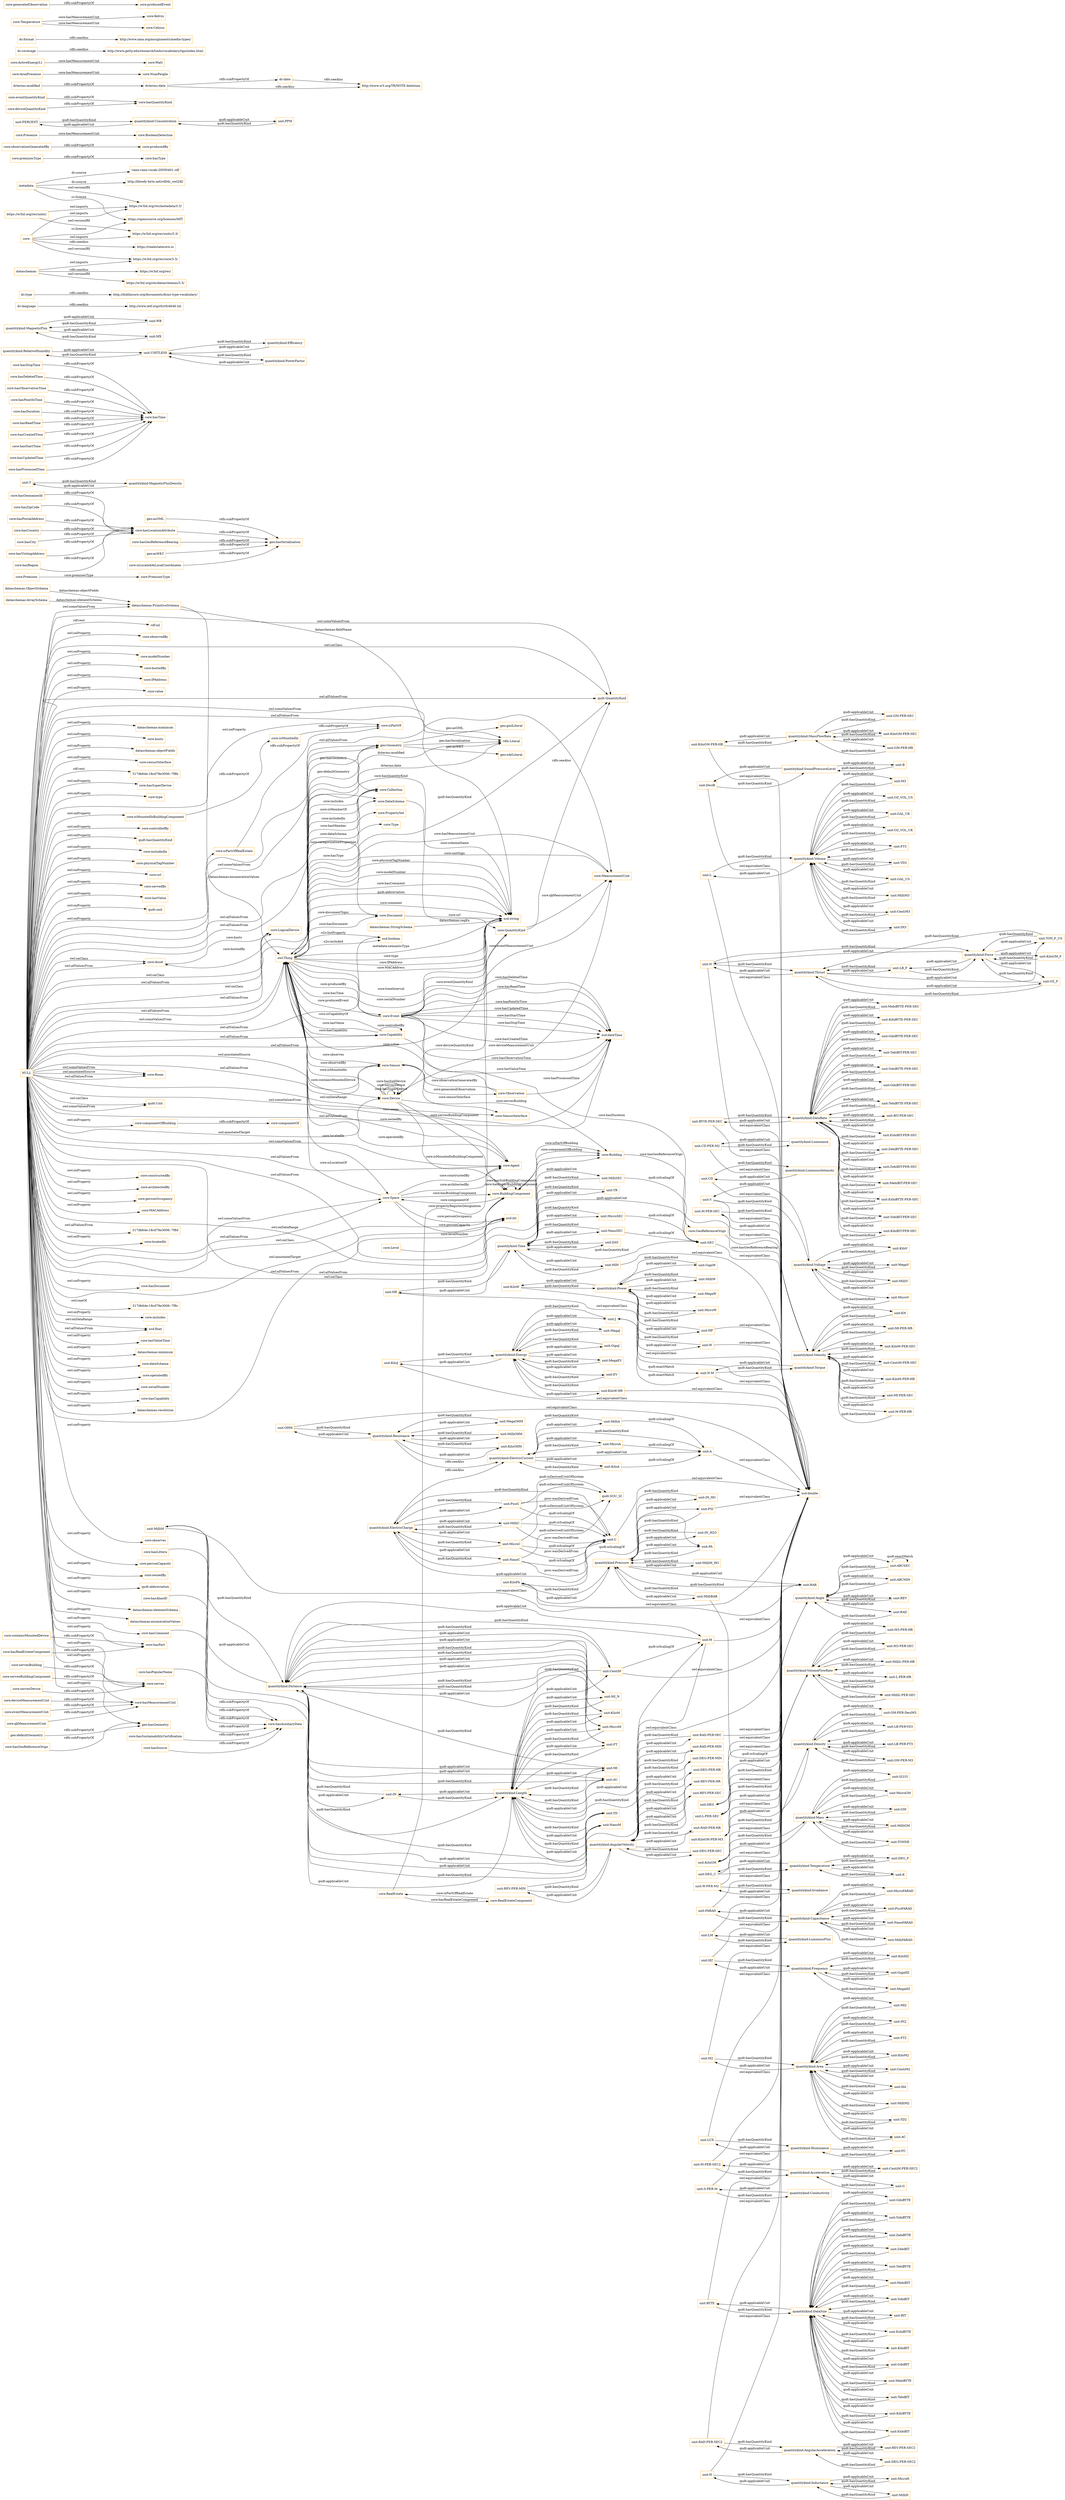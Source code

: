 digraph ar2dtool_diagram { 
rankdir=LR;
size="1501"
node [shape = rectangle, color="orange"]; "dataschemas:StringSchema" "dataschemas:PrimitiveSchema" "dataschemas:ObjectSchema" "dataschemas:ArraySchema" "core:Premises" "core:Capability" "core:Observation" "core:Asset" "core:Level" "core:RealEstateComponent" "core:PropertySet" "core:Space" "core:Device" "core:Sensor" "geo:Geometry" "core:Type" "core:Building" "core:RealEstate" "core:Event" "core:GeoReferenceOrigo" "core:DataSchema" "core:BuildingComponent" "core:PremisesType" "core:LogicalDevice" "core:MeasurementUnit" "core:Agent" "core:Collection" "core:Room" "core:QuantityKind" "core:SensorInterface" "core:Document" "qudt:Unit" "qudt:QuantityKind" ; /*classes style*/
	"geo:asGML" -> "geo:hasSerialization" [ label = "rdfs:subPropertyOf" ];
	"unit:FC" -> "quantitykind:Illuminance" [ label = "qudt:hasQuantityKind" ];
	"unit:IN" -> "quantitykind:Distance" [ label = "qudt:hasQuantityKind" ];
	"unit:IN" -> "quantitykind:Length" [ label = "qudt:hasQuantityKind" ];
	"unit:REV" -> "quantitykind:Angle" [ label = "qudt:hasQuantityKind" ];
	"unit:MI-PER-SEC" -> "quantitykind:Velocity" [ label = "qudt:hasQuantityKind" ];
	"unit:T" -> "quantitykind:MagneticFluxDensity" [ label = "qudt:hasQuantityKind" ];
	"core:hasStopTime" -> "core:hasTime" [ label = "rdfs:subPropertyOf" ];
	"unit:GigaJ" -> "quantitykind:Energy" [ label = "qudt:hasQuantityKind" ];
	"core:hasGeonamesId" -> "core:hasLocationAttribute" [ label = "rdfs:subPropertyOf" ];
	"core:containsMountedDevice" -> "core:hasPart" [ label = "rdfs:subPropertyOf" ];
	"unit:YobiBIT" -> "quantitykind:DataSize" [ label = "qudt:hasQuantityKind" ];
	"unit:TebiBYTE-PER-SEC" -> "quantitykind:DataRate" [ label = "qudt:hasQuantityKind" ];
	"quantitykind:RelativeHumidity" -> "unit:UNITLESS" [ label = "qudt:applicableUnit" ];
	"unit:GAL_US" -> "quantitykind:Volume" [ label = "qudt:hasQuantityKind" ];
	"unit:BIT-PER-SEC" -> "quantitykind:DataRate" [ label = "qudt:hasQuantityKind" ];
	"unit:KiloGM-PER-HR" -> "xsd:double" [ label = "owl:equivalentClass" ];
	"unit:KiloGM-PER-HR" -> "quantitykind:MassFlowRate" [ label = "qudt:hasQuantityKind" ];
	"core:hasDeletedTime" -> "core:hasTime" [ label = "rdfs:subPropertyOf" ];
	"unit:REV-PER-SEC2" -> "quantitykind:AngularAcceleration" [ label = "qudt:hasQuantityKind" ];
	"unit:DEG_F" -> "quantitykind:Temperature" [ label = "qudt:hasQuantityKind" ];
	"core:hasObservationTime" -> "core:hasTime" [ label = "rdfs:subPropertyOf" ];
	"quantitykind:SoundPressureLevel" -> "unit:B" [ label = "qudt:applicableUnit" ];
	"quantitykind:SoundPressureLevel" -> "unit:DeciB" [ label = "qudt:applicableUnit" ];
	"core:servesBuildingComponent" -> "core:serves" [ label = "rdfs:subPropertyOf" ];
	"unit:RAD" -> "quantitykind:Angle" [ label = "qudt:hasQuantityKind" ];
	"unit:MilliM3" -> "quantitykind:Volume" [ label = "qudt:hasQuantityKind" ];
	"core:hasLittera" -> "core:hasAuxiliaryData" [ label = "rdfs:subPropertyOf" ];
	"quantitykind:Volume" -> "unit:CentiM3" [ label = "qudt:applicableUnit" ];
	"quantitykind:Volume" -> "unit:MilliM3" [ label = "qudt:applicableUnit" ];
	"quantitykind:Volume" -> "unit:IN3" [ label = "qudt:applicableUnit" ];
	"quantitykind:Volume" -> "unit:M3" [ label = "qudt:applicableUnit" ];
	"quantitykind:Volume" -> "unit:OZ_VOL_US" [ label = "qudt:applicableUnit" ];
	"quantitykind:Volume" -> "unit:GAL_UK" [ label = "qudt:applicableUnit" ];
	"quantitykind:Volume" -> "unit:OZ_VOL_UK" [ label = "qudt:applicableUnit" ];
	"quantitykind:Volume" -> "unit:FT3" [ label = "qudt:applicableUnit" ];
	"quantitykind:Volume" -> "unit:L" [ label = "qudt:applicableUnit" ];
	"quantitykind:Volume" -> "unit:GAL_US" [ label = "qudt:applicableUnit" ];
	"quantitykind:Volume" -> "unit:YD3" [ label = "qudt:applicableUnit" ];
	"unit:HR" -> "xsd:double" [ label = "owl:equivalentClass" ];
	"unit:HR" -> "quantitykind:Time" [ label = "qudt:hasQuantityKind" ];
	"quantitykind:Thrust" -> "unit:N" [ label = "qudt:applicableUnit" ];
	"quantitykind:Thrust" -> "unit:TON_F_US" [ label = "qudt:applicableUnit" ];
	"quantitykind:Thrust" -> "unit:OZ_F" [ label = "qudt:applicableUnit" ];
	"quantitykind:Thrust" -> "unit:LB_F" [ label = "qudt:applicableUnit" ];
	"unit:OZ_VOL_UK" -> "quantitykind:Volume" [ label = "qudt:hasQuantityKind" ];
	"quantitykind:MagneticFlux" -> "unit:WB" [ label = "qudt:applicableUnit" ];
	"quantitykind:MagneticFlux" -> "unit:MX" [ label = "qudt:applicableUnit" ];
	"quantitykind:MagneticFluxDensity" -> "unit:T" [ label = "qudt:applicableUnit" ];
	"dc:language" -> "http://www.ietf.org/rfc/rfc4646.txt" [ label = "rdfs:seeAlso" ];
	"unit:BIT" -> "quantitykind:DataSize" [ label = "qudt:hasQuantityKind" ];
	"unit:WB" -> "quantitykind:MagneticFlux" [ label = "qudt:hasQuantityKind" ];
	"unit:DEG-PER-SEC" -> "quantitykind:AngularVelocity" [ label = "qudt:hasQuantityKind" ];
	"unit:FT" -> "quantitykind:Length" [ label = "qudt:hasQuantityKind" ];
	"unit:FT" -> "quantitykind:Distance" [ label = "qudt:hasQuantityKind" ];
	"unit:SEC" -> "xsd:double" [ label = "owl:equivalentClass" ];
	"unit:SEC" -> "quantitykind:Time" [ label = "qudt:hasQuantityKind" ];
	"core:hasZipCode" -> "core:hasLocationAttribute" [ label = "rdfs:subPropertyOf" ];
	"unit:KiloJ" -> "quantitykind:Energy" [ label = "qudt:hasQuantityKind" ];
	"unit:KiloJ" -> "xsd:double" [ label = "owl:equivalentClass" ];
	"unit:ExbiBYTE" -> "quantitykind:DataSize" [ label = "qudt:hasQuantityKind" ];
	"core:hasComment" -> "core:hasAuxiliaryData" [ label = "rdfs:subPropertyOf" ];
	"quantitykind:Resistance" -> "unit:OHM" [ label = "qudt:applicableUnit" ];
	"quantitykind:Resistance" -> "unit:MilliOHM" [ label = "qudt:applicableUnit" ];
	"quantitykind:Resistance" -> "unit:KiloOHM" [ label = "qudt:applicableUnit" ];
	"quantitykind:Resistance" -> "quantitykind:ElectricCurrent" [ label = "rdfs:seeAlso" ];
	"quantitykind:Resistance" -> "unit:MegaOHM" [ label = "qudt:applicableUnit" ];
	"unit:N-M" -> "xsd:double" [ label = "owl:equivalentClass" ];
	"unit:N-M" -> "quantitykind:Torque" [ label = "qudt:hasQuantityKind" ];
	"unit:N-M" -> "unit:J" [ label = "qudt:exactMatch" ];
	"unit:MegaJ" -> "quantitykind:Energy" [ label = "qudt:hasQuantityKind" ];
	"dc:type" -> "http://dublincore.org/documents/dcmi-type-vocabulary/" [ label = "rdfs:seeAlso" ];
	"unit:M-PER-HR" -> "quantitykind:Velocity" [ label = "qudt:hasQuantityKind" ];
	"quantitykind:Efficiency" -> "unit:UNITLESS" [ label = "qudt:applicableUnit" ];
	"quantitykind:Power" -> "unit:KiloW" [ label = "qudt:applicableUnit" ];
	"quantitykind:Power" -> "unit:MicroW" [ label = "qudt:applicableUnit" ];
	"quantitykind:Power" -> "unit:MegaW" [ label = "qudt:applicableUnit" ];
	"quantitykind:Power" -> "unit:W" [ label = "qudt:applicableUnit" ];
	"quantitykind:Power" -> "unit:GigaW" [ label = "qudt:applicableUnit" ];
	"quantitykind:Power" -> "unit:MilliW" [ label = "qudt:applicableUnit" ];
	"quantitykind:Power" -> "unit:HP" [ label = "qudt:applicableUnit" ];
	"unit:LB_F" -> "quantitykind:Force" [ label = "qudt:hasQuantityKind" ];
	"unit:LB_F" -> "quantitykind:Thrust" [ label = "qudt:hasQuantityKind" ];
	"unit:BYTE-PER-SEC" -> "quantitykind:DataRate" [ label = "qudt:hasQuantityKind" ];
	"unit:BYTE-PER-SEC" -> "xsd:double" [ label = "owl:equivalentClass" ];
	"core:hasPostalAddress" -> "core:hasLocationAttribute" [ label = "rdfs:subPropertyOf" ];
	"unit:IN_HG" -> "quantitykind:Pressure" [ label = "qudt:hasQuantityKind" ];
	"unit:IN_H2O" -> "quantitykind:Pressure" [ label = "qudt:hasQuantityKind" ];
	"metadata:" -> "https://opensource.org/licenses/MIT" [ label = "cc:license" ];
	"metadata:" -> "http://bloody-byte.net/rdf/dc_owl2dl/" [ label = "dc:source" ];
	"metadata:" -> "https://w3id.org/rec/metadata/3.3/" [ label = "owl:versionIRI" ];
	"metadata:" -> "vann:vann-vocab-20050401.rdf" [ label = "dc:source" ];
	"core:hasPointInTime" -> "core:hasTime" [ label = "rdfs:subPropertyOf" ];
	"quantitykind:Luminance" -> "unit:CD-PER-M2" [ label = "qudt:applicableUnit" ];
	"core:qkMeasurementUnit" -> "core:hasMeasurementUnit" [ label = "rdfs:subPropertyOf" ];
	"core:premisesType" -> "core:hasType" [ label = "rdfs:subPropertyOf" ];
	"core:observationGeneratedBy" -> "core:producedBy" [ label = "rdfs:subPropertyOf" ];
	"unit:J" -> "quantitykind:Energy" [ label = "qudt:hasQuantityKind" ];
	"unit:J" -> "unit:N-M" [ label = "qudt:exactMatch" ];
	"unit:CD" -> "quantitykind:LuminousIntensity" [ label = "qudt:hasQuantityKind" ];
	"unit:CD" -> "xsd:double" [ label = "owl:equivalentClass" ];
	"dataschemas:" -> "https://w3id.org/rec/dataschemas/3.3/" [ label = "owl:versionIRI" ];
	"dataschemas:" -> "https://w3id.org/rec/" [ label = "rdfs:seeAlso" ];
	"dataschemas:" -> "https://w3id.org/rec/core/3.3/" [ label = "owl:imports" ];
	"unit:ExbiBIT-PER-SEC" -> "quantitykind:DataRate" [ label = "qudt:hasQuantityKind" ];
	"quantitykind:Voltage" -> "unit:V" [ label = "qudt:applicableUnit" ];
	"quantitykind:Voltage" -> "unit:MilliV" [ label = "qudt:applicableUnit" ];
	"quantitykind:Voltage" -> "unit:MicroV" [ label = "qudt:applicableUnit" ];
	"quantitykind:Voltage" -> "unit:KiloV" [ label = "qudt:applicableUnit" ];
	"quantitykind:Voltage" -> "unit:MegaV" [ label = "qudt:applicableUnit" ];
	"unit:M-PER-SEC" -> "quantitykind:Velocity" [ label = "qudt:hasQuantityKind" ];
	"unit:M-PER-SEC" -> "xsd:double" [ label = "owl:equivalentClass" ];
	"unit:MI2" -> "quantitykind:Area" [ label = "qudt:hasQuantityKind" ];
	"core:hasGeoReferenceBearing" -> "geo:hasSerialization" [ label = "rdfs:subPropertyOf" ];
	"unit:DEG" -> "quantitykind:Angle" [ label = "qudt:hasQuantityKind" ];
	"unit:DEG" -> "xsd:double" [ label = "owl:equivalentClass" ];
	"unit:LB-PER-FT3" -> "quantitykind:Density" [ label = "qudt:hasQuantityKind" ];
	"unit:MicroGM" -> "quantitykind:Mass" [ label = "qudt:hasQuantityKind" ];
	"unit:MicroV" -> "quantitykind:Voltage" [ label = "qudt:hasQuantityKind" ];
	"unit:IN2" -> "quantitykind:Area" [ label = "qudt:hasQuantityKind" ];
	"core:deviceMeasurementUnit" -> "core:hasMeasurementUnit" [ label = "rdfs:subPropertyOf" ];
	"core:hasDuration" -> "core:hasTime" [ label = "rdfs:subPropertyOf" ];
	"unit:REV-PER-SEC" -> "quantitykind:AngularVelocity" [ label = "qudt:hasQuantityKind" ];
	"core:hasCountry" -> "core:hasLocationAttribute" [ label = "rdfs:subPropertyOf" ];
	"core:hasCity" -> "core:hasLocationAttribute" [ label = "rdfs:subPropertyOf" ];
	"unit:L-PER-SEC" -> "xsd:double" [ label = "owl:equivalentClass" ];
	"unit:L-PER-SEC" -> "quantitykind:VolumeFlowRate" [ label = "qudt:hasQuantityKind" ];
	"quantitykind:Density" -> "unit:GM-PER-M3" [ label = "qudt:applicableUnit" ];
	"quantitykind:Density" -> "unit:LB-PER-FT3" [ label = "qudt:applicableUnit" ];
	"quantitykind:Density" -> "unit:GM-PER-DeciM3" [ label = "qudt:applicableUnit" ];
	"quantitykind:Density" -> "unit:LB-PER-YD3" [ label = "qudt:applicableUnit" ];
	"quantitykind:Density" -> "unit:KiloGM-PER-M3" [ label = "qudt:applicableUnit" ];
	"quantitykind:Mass" -> "unit:KiloGM" [ label = "qudt:applicableUnit" ];
	"quantitykind:Mass" -> "unit:GM" [ label = "qudt:applicableUnit" ];
	"quantitykind:Mass" -> "unit:MicroGM" [ label = "qudt:applicableUnit" ];
	"quantitykind:Mass" -> "unit:MilliGM" [ label = "qudt:applicableUnit" ];
	"quantitykind:Mass" -> "unit:TONNE" [ label = "qudt:applicableUnit" ];
	"quantitykind:Mass" -> "unit:SLUG" [ label = "qudt:applicableUnit" ];
	"unit:KibiBIT" -> "quantitykind:DataSize" [ label = "qudt:hasQuantityKind" ];
	"unit:PA" -> "quantitykind:Pressure" [ label = "qudt:hasQuantityKind" ];
	"core:hasReadTime" -> "core:hasTime" [ label = "rdfs:subPropertyOf" ];
	"unit:DEG-PER-SEC2" -> "quantitykind:AngularAcceleration" [ label = "qudt:hasQuantityKind" ];
	"quantitykind:Time" -> "unit:MilliSEC" [ label = "qudt:applicableUnit" ];
	"quantitykind:Time" -> "unit:SEC" [ label = "qudt:applicableUnit" ];
	"quantitykind:Time" -> "unit:DAY" [ label = "qudt:applicableUnit" ];
	"quantitykind:Time" -> "unit:MicroSEC" [ label = "qudt:applicableUnit" ];
	"quantitykind:Time" -> "unit:HR" [ label = "qudt:applicableUnit" ];
	"quantitykind:Time" -> "unit:MIN" [ label = "qudt:applicableUnit" ];
	"quantitykind:Time" -> "unit:YR" [ label = "qudt:applicableUnit" ];
	"quantitykind:Time" -> "unit:NanoSEC" [ label = "qudt:applicableUnit" ];
	"core:hasCreatedTime" -> "core:hasTime" [ label = "rdfs:subPropertyOf" ];
	"unit:KiloV" -> "quantitykind:Voltage" [ label = "qudt:hasQuantityKind" ];
	"core:" -> "https://realestatecore.io" [ label = "rdfs:seeAlso" ];
	"core:" -> "https://w3id.org/rec/units/3.3/" [ label = "owl:imports" ];
	"core:" -> "https://w3id.org/rec/metadata/3.3/" [ label = "owl:imports" ];
	"core:" -> "https://w3id.org/rec/core/3.3/" [ label = "owl:versionIRI" ];
	"core:" -> "https://opensource.org/licenses/MIT" [ label = "cc:license" ];
	"unit:GibiBIT" -> "quantitykind:DataSize" [ label = "qudt:hasQuantityKind" ];
	"unit:DEG-PER-MIN" -> "quantitykind:AngularVelocity" [ label = "qudt:hasQuantityKind" ];
	"unit:ZebiBYTE-PER-SEC" -> "quantitykind:DataRate" [ label = "qudt:hasQuantityKind" ];
	"core:Presence" -> "core:BooleanDetection" [ label = "core:hasMeasurementUnit" ];
	"quantitykind:Temperature" -> "unit:K" [ label = "qudt:applicableUnit" ];
	"quantitykind:Temperature" -> "unit:DEG_F" [ label = "qudt:applicableUnit" ];
	"quantitykind:Temperature" -> "unit:DEG_C" [ label = "qudt:applicableUnit" ];
	"unit:KiloPA" -> "xsd:double" [ label = "owl:equivalentClass" ];
	"unit:KiloPA" -> "unit:PA" [ label = "qudt:isScalingOf" ];
	"unit:KiloPA" -> "quantitykind:Pressure" [ label = "qudt:hasQuantityKind" ];
	"unit:MIN" -> "xsd:double" [ label = "owl:equivalentClass" ];
	"unit:MIN" -> "quantitykind:Time" [ label = "qudt:hasQuantityKind" ];
	"unit:ZebiBIT-PER-SEC" -> "quantitykind:DataRate" [ label = "qudt:hasQuantityKind" ];
	"core:hasStartTime" -> "core:hasTime" [ label = "rdfs:subPropertyOf" ];
	"geo:asWKT" -> "geo:hasSerialization" [ label = "rdfs:subPropertyOf" ];
	"quantitykind:AngularVelocity" -> "unit:DEG-PER-SEC" [ label = "qudt:applicableUnit" ];
	"quantitykind:AngularVelocity" -> "unit:REV-PER-MIN" [ label = "qudt:applicableUnit" ];
	"quantitykind:AngularVelocity" -> "unit:RAD-PER-SEC" [ label = "qudt:applicableUnit" ];
	"quantitykind:AngularVelocity" -> "unit:DEG-PER-HR" [ label = "qudt:applicableUnit" ];
	"quantitykind:AngularVelocity" -> "unit:REV-PER-HR" [ label = "qudt:applicableUnit" ];
	"quantitykind:AngularVelocity" -> "unit:RAD-PER-MIN" [ label = "qudt:applicableUnit" ];
	"quantitykind:AngularVelocity" -> "unit:RAD-PER-HR" [ label = "qudt:applicableUnit" ];
	"quantitykind:AngularVelocity" -> "unit:REV-PER-SEC" [ label = "qudt:applicableUnit" ];
	"quantitykind:AngularVelocity" -> "unit:DEG-PER-MIN" [ label = "qudt:applicableUnit" ];
	"unit:KN" -> "quantitykind:Velocity" [ label = "qudt:hasQuantityKind" ];
	"unit:MegaV" -> "quantitykind:Voltage" [ label = "qudt:hasQuantityKind" ];
	"quantitykind:Energy" -> "unit:MegaEV" [ label = "qudt:applicableUnit" ];
	"quantitykind:Energy" -> "unit:GigaJ" [ label = "qudt:applicableUnit" ];
	"quantitykind:Energy" -> "unit:J" [ label = "qudt:applicableUnit" ];
	"quantitykind:Energy" -> "unit:MegaJ" [ label = "qudt:applicableUnit" ];
	"quantitykind:Energy" -> "unit:KiloW-HR" [ label = "qudt:applicableUnit" ];
	"quantitykind:Energy" -> "unit:EV" [ label = "qudt:applicableUnit" ];
	"quantitykind:Energy" -> "unit:KiloJ" [ label = "qudt:applicableUnit" ];
	"https://w3id.org/rec/units/" -> "https://w3id.org/rec/metadata/3.3/" [ label = "owl:imports" ];
	"https://w3id.org/rec/units/" -> "https://w3id.org/rec/units/3.3/" [ label = "owl:versionIRI" ];
	"core:hasRealEstateComponent" -> "core:hasPart" [ label = "rdfs:subPropertyOf" ];
	"unit:YR" -> "quantitykind:Time" [ label = "qudt:hasQuantityKind" ];
	"unit:RAD-PER-SEC" -> "quantitykind:AngularVelocity" [ label = "qudt:hasQuantityKind" ];
	"unit:RAD-PER-SEC" -> "xsd:double" [ label = "owl:equivalentClass" ];
	"unit:M3-PER-SEC" -> "quantitykind:VolumeFlowRate" [ label = "qudt:hasQuantityKind" ];
	"unit:K" -> "quantitykind:Temperature" [ label = "qudt:hasQuantityKind" ];
	"unit:W-PER-M2" -> "xsd:double" [ label = "owl:equivalentClass" ];
	"unit:W-PER-M2" -> "quantitykind:Irradiance" [ label = "qudt:hasQuantityKind" ];
	"quantitykind:DataRate" -> "unit:MebiBIT-PER-SEC" [ label = "qudt:applicableUnit" ];
	"quantitykind:DataRate" -> "unit:ExbiBYTE-PER-SEC" [ label = "qudt:applicableUnit" ];
	"quantitykind:DataRate" -> "unit:YobiBIT-PER-SEC" [ label = "qudt:applicableUnit" ];
	"quantitykind:DataRate" -> "unit:BIT-PER-SEC" [ label = "qudt:applicableUnit" ];
	"quantitykind:DataRate" -> "unit:TebiBYTE-PER-SEC" [ label = "qudt:applicableUnit" ];
	"quantitykind:DataRate" -> "unit:KibiBIT-PER-SEC" [ label = "qudt:applicableUnit" ];
	"quantitykind:DataRate" -> "unit:MebiBYTE-PER-SEC" [ label = "qudt:applicableUnit" ];
	"quantitykind:DataRate" -> "unit:KibiBYTE-PER-SEC" [ label = "qudt:applicableUnit" ];
	"quantitykind:DataRate" -> "unit:GibiBYTE-PER-SEC" [ label = "qudt:applicableUnit" ];
	"quantitykind:DataRate" -> "unit:TebiBIT-PER-SEC" [ label = "qudt:applicableUnit" ];
	"quantitykind:DataRate" -> "unit:ZebiBIT-PER-SEC" [ label = "qudt:applicableUnit" ];
	"quantitykind:DataRate" -> "unit:YobiBYTE-PER-SEC" [ label = "qudt:applicableUnit" ];
	"quantitykind:DataRate" -> "unit:GibiBIT-PER-SEC" [ label = "qudt:applicableUnit" ];
	"quantitykind:DataRate" -> "unit:BYTE-PER-SEC" [ label = "qudt:applicableUnit" ];
	"quantitykind:DataRate" -> "unit:ZebiBYTE-PER-SEC" [ label = "qudt:applicableUnit" ];
	"quantitykind:DataRate" -> "unit:ExbiBIT-PER-SEC" [ label = "qudt:applicableUnit" ];
	"unit:MI-PER-HR" -> "quantitykind:Velocity" [ label = "qudt:hasQuantityKind" ];
	"unit:V" -> "quantitykind:Voltage" [ label = "qudt:hasQuantityKind" ];
	"unit:V" -> "xsd:double" [ label = "owl:equivalentClass" ];
	"unit:GM-PER-SEC" -> "quantitykind:MassFlowRate" [ label = "qudt:hasQuantityKind" ];
	"unit:GM-PER-M3" -> "quantitykind:Density" [ label = "qudt:hasQuantityKind" ];
	"unit:GM-PER-DeciM3" -> "quantitykind:Density" [ label = "qudt:hasQuantityKind" ];
	"quantitykind:Length" -> "unit:MicroM" [ label = "qudt:applicableUnit" ];
	"quantitykind:Length" -> "unit:YD" [ label = "qudt:applicableUnit" ];
	"quantitykind:Length" -> "unit:MilliM" [ label = "qudt:applicableUnit" ];
	"quantitykind:Length" -> "unit:M" [ label = "qudt:applicableUnit" ];
	"quantitykind:Length" -> "unit:MI" [ label = "qudt:applicableUnit" ];
	"quantitykind:Length" -> "unit:FT" [ label = "qudt:applicableUnit" ];
	"quantitykind:Length" -> "unit:NanoM" [ label = "qudt:applicableUnit" ];
	"quantitykind:Length" -> "unit:CentiM" [ label = "qudt:applicableUnit" ];
	"quantitykind:Length" -> "unit:IN" [ label = "qudt:applicableUnit" ];
	"quantitykind:Length" -> "unit:MI_N" [ label = "qudt:applicableUnit" ];
	"quantitykind:Length" -> "unit:AU" [ label = "qudt:applicableUnit" ];
	"quantitykind:Length" -> "unit:KiloM" [ label = "qudt:applicableUnit" ];
	"unit:GigaW" -> "quantitykind:Power" [ label = "qudt:hasQuantityKind" ];
	"unit:MicroA" -> "quantitykind:ElectricCurrent" [ label = "qudt:hasQuantityKind" ];
	"unit:MicroA" -> "unit:A" [ label = "qudt:isScalingOf" ];
	"unit:KiloGM-PER-SEC" -> "quantitykind:MassFlowRate" [ label = "qudt:hasQuantityKind" ];
	"unit:MebiBYTE" -> "quantitykind:DataSize" [ label = "qudt:hasQuantityKind" ];
	"quantitykind:Capacitance" -> "unit:NanoFARAD" [ label = "qudt:applicableUnit" ];
	"quantitykind:Capacitance" -> "unit:MilliFARAD" [ label = "qudt:applicableUnit" ];
	"quantitykind:Capacitance" -> "unit:FARAD" [ label = "qudt:applicableUnit" ];
	"quantitykind:Capacitance" -> "unit:MicroFARAD" [ label = "qudt:applicableUnit" ];
	"quantitykind:Capacitance" -> "unit:PicoFARAD" [ label = "qudt:applicableUnit" ];
	"core:hasGeoReferenceOrigo" -> "geo:hasGeometry" [ label = "rdfs:subPropertyOf" ];
	"unit:ARCSEC" -> "unit:ARCSEC" [ label = "qudt:exactMatch" ];
	"unit:ARCSEC" -> "quantitykind:Angle" [ label = "qudt:hasQuantityKind" ];
	"unit:MilliV" -> "quantitykind:Voltage" [ label = "qudt:hasQuantityKind" ];
	"unit:PERCENT" -> "quantitykind:Concentration" [ label = "qudt:hasQuantityKind" ];
	"unit:MicroW" -> "quantitykind:Power" [ label = "qudt:hasQuantityKind" ];
	"unit:IN3" -> "quantitykind:Volume" [ label = "qudt:hasQuantityKind" ];
	"unit:SLUG" -> "quantitykind:Mass" [ label = "qudt:hasQuantityKind" ];
	"unit:MicroSEC" -> "unit:SEC" [ label = "qudt:isScalingOf" ];
	"unit:MicroSEC" -> "quantitykind:Time" [ label = "qudt:hasQuantityKind" ];
	"unit:MilliL-PER-HR" -> "quantitykind:VolumeFlowRate" [ label = "qudt:hasQuantityKind" ];
	"unit:BAR" -> "quantitykind:Pressure" [ label = "qudt:hasQuantityKind" ];
	"unit:TebiBIT" -> "quantitykind:DataSize" [ label = "qudt:hasQuantityKind" ];
	"unit:NanoSEC" -> "quantitykind:Time" [ label = "qudt:hasQuantityKind" ];
	"unit:NanoSEC" -> "unit:SEC" [ label = "qudt:isScalingOf" ];
	"core:eventQuantityKind" -> "core:hasQuantityKind" [ label = "rdfs:subPropertyOf" ];
	"unit:L-PER-HR" -> "quantitykind:VolumeFlowRate" [ label = "qudt:hasQuantityKind" ];
	"unit:MilliM_HG" -> "quantitykind:Pressure" [ label = "qudt:hasQuantityKind" ];
	"unit:DEG-PER-HR" -> "quantitykind:AngularVelocity" [ label = "qudt:hasQuantityKind" ];
	"quantitykind:VolumeFlowRate" -> "unit:MilliL-PER-SEC" [ label = "qudt:applicableUnit" ];
	"quantitykind:VolumeFlowRate" -> "unit:L-PER-SEC" [ label = "qudt:applicableUnit" ];
	"quantitykind:VolumeFlowRate" -> "unit:MilliL-PER-HR" [ label = "qudt:applicableUnit" ];
	"quantitykind:VolumeFlowRate" -> "unit:M3-PER-SEC" [ label = "qudt:applicableUnit" ];
	"quantitykind:VolumeFlowRate" -> "unit:M3-PER-HR" [ label = "qudt:applicableUnit" ];
	"quantitykind:VolumeFlowRate" -> "unit:L-PER-HR" [ label = "qudt:applicableUnit" ];
	"unit:REV-PER-MIN" -> "xsd:double" [ label = "owl:equivalentClass" ];
	"unit:REV-PER-MIN" -> "quantitykind:AngularVelocity" [ label = "qudt:hasQuantityKind" ];
	"unit:UNITLESS" -> "quantitykind:PowerFactor" [ label = "qudt:hasQuantityKind" ];
	"unit:UNITLESS" -> "quantitykind:Efficiency" [ label = "qudt:hasQuantityKind" ];
	"unit:UNITLESS" -> "quantitykind:RelativeHumidity" [ label = "qudt:hasQuantityKind" ];
	"unit:MI_N" -> "quantitykind:Length" [ label = "qudt:hasQuantityKind" ];
	"unit:MI_N" -> "quantitykind:Distance" [ label = "qudt:hasQuantityKind" ];
	"unit:REV-PER-HR" -> "quantitykind:AngularVelocity" [ label = "qudt:hasQuantityKind" ];
	"unit:MilliSEC" -> "unit:SEC" [ label = "qudt:isScalingOf" ];
	"unit:MilliSEC" -> "quantitykind:Time" [ label = "qudt:hasQuantityKind" ];
	"unit:ExbiBYTE-PER-SEC" -> "quantitykind:DataRate" [ label = "qudt:hasQuantityKind" ];
	"unit:KibiBYTE" -> "quantitykind:DataSize" [ label = "qudt:hasQuantityKind" ];
	"dcterms:date" -> "dc:date" [ label = "rdfs:subPropertyOf" ];
	"dcterms:date" -> "http://www.w3.org/TR/NOTE-datetime" [ label = "rdfs:seeAlso" ];
	"unit:KiloA" -> "quantitykind:ElectricCurrent" [ label = "qudt:hasQuantityKind" ];
	"unit:KiloA" -> "unit:A" [ label = "qudt:isScalingOf" ];
	"core:AreaPresence" -> "core:NumPeople" [ label = "core:hasMeasurementUnit" ];
	"unit:MX" -> "quantitykind:MagneticFlux" [ label = "qudt:hasQuantityKind" ];
	"unit:KiloW" -> "xsd:double" [ label = "owl:equivalentClass" ];
	"unit:KiloW" -> "quantitykind:Power" [ label = "qudt:hasQuantityKind" ];
	"unit:FT2" -> "quantitykind:Area" [ label = "qudt:hasQuantityKind" ];
	"unit:GM" -> "quantitykind:Mass" [ label = "qudt:hasQuantityKind" ];
	"core:hasUpdatedTime" -> "core:hasTime" [ label = "rdfs:subPropertyOf" ];
	"quantitykind:LuminousFlux" -> "unit:LM" [ label = "qudt:applicableUnit" ];
	"unit:NanoFARAD" -> "quantitykind:Capacitance" [ label = "qudt:hasQuantityKind" ];
	"unit:CentiM-PER-SEC2" -> "quantitykind:Acceleration" [ label = "qudt:hasQuantityKind" ];
	"unit:TONNE" -> "quantitykind:Mass" [ label = "qudt:hasQuantityKind" ];
	"unit:DEG_C" -> "quantitykind:Temperature" [ label = "qudt:hasQuantityKind" ];
	"unit:DEG_C" -> "xsd:double" [ label = "owl:equivalentClass" ];
	"geo:defaultGeometry" -> "geo:hasGeometry" [ label = "rdfs:subPropertyOf" ];
	"unit:GibiBIT-PER-SEC" -> "quantitykind:DataRate" [ label = "qudt:hasQuantityKind" ];
	"unit:MegaW" -> "quantitykind:Power" [ label = "qudt:hasQuantityKind" ];
	"unit:PPM" -> "quantitykind:Concentration" [ label = "qudt:hasQuantityKind" ];
	"core:ActiveEnergyL1" -> "core:Watt" [ label = "core:hasMeasurementUnit" ];
	"unit:LB-PER-YD3" -> "quantitykind:Density" [ label = "qudt:hasQuantityKind" ];
	"unit:KiloOHM" -> "quantitykind:Resistance" [ label = "qudt:hasQuantityKind" ];
	"unit:KiloM-PER-SEC" -> "quantitykind:Velocity" [ label = "qudt:hasQuantityKind" ];
	"unit:HZ" -> "xsd:double" [ label = "owl:equivalentClass" ];
	"unit:HZ" -> "quantitykind:Frequency" [ label = "qudt:hasQuantityKind" ];
	"unit:OZ_VOL_US" -> "quantitykind:Volume" [ label = "qudt:hasQuantityKind" ];
	"unit:FARAD" -> "quantitykind:Capacitance" [ label = "qudt:hasQuantityKind" ];
	"unit:FARAD" -> "xsd:double" [ label = "owl:equivalentClass" ];
	"unit:A" -> "xsd:double" [ label = "owl:equivalentClass" ];
	"unit:A" -> "quantitykind:ElectricCurrent" [ label = "qudt:hasQuantityKind" ];
	"core:servesDevice" -> "core:serves" [ label = "rdfs:subPropertyOf" ];
	"unit:ExbiBIT" -> "quantitykind:DataSize" [ label = "qudt:hasQuantityKind" ];
	"unit:M2" -> "xsd:double" [ label = "owl:equivalentClass" ];
	"unit:M2" -> "quantitykind:Area" [ label = "qudt:hasQuantityKind" ];
	"unit:LUX" -> "quantitykind:Illuminance" [ label = "qudt:hasQuantityKind" ];
	"unit:LUX" -> "xsd:double" [ label = "owl:equivalentClass" ];
	"quantitykind:Acceleration" -> "unit:G" [ label = "qudt:applicableUnit" ];
	"quantitykind:Acceleration" -> "unit:CentiM-PER-SEC2" [ label = "qudt:applicableUnit" ];
	"quantitykind:Acceleration" -> "unit:M-PER-SEC2" [ label = "qudt:applicableUnit" ];
	"unit:KiloW-HR" -> "xsd:double" [ label = "owl:equivalentClass" ];
	"unit:KiloW-HR" -> "quantitykind:Energy" [ label = "qudt:hasQuantityKind" ];
	"unit:KiloGM" -> "xsd:double" [ label = "owl:equivalentClass" ];
	"unit:KiloGM" -> "quantitykind:Mass" [ label = "qudt:hasQuantityKind" ];
	"unit:L" -> "xsd:double" [ label = "owl:equivalentClass" ];
	"unit:L" -> "quantitykind:Volume" [ label = "qudt:hasQuantityKind" ];
	"core:hasLocationAttribute" -> "geo:hasSerialization" [ label = "rdfs:subPropertyOf" ];
	"quantitykind:Angle" -> "unit:RAD" [ label = "qudt:applicableUnit" ];
	"quantitykind:Angle" -> "unit:REV" [ label = "qudt:applicableUnit" ];
	"quantitykind:Angle" -> "unit:DEG" [ label = "qudt:applicableUnit" ];
	"quantitykind:Angle" -> "unit:ARCSEC" [ label = "qudt:applicableUnit" ];
	"quantitykind:Angle" -> "unit:ARCMIN" [ label = "qudt:applicableUnit" ];
	"unit:S-PER-M" -> "quantitykind:Conductivity" [ label = "qudt:hasQuantityKind" ];
	"unit:S-PER-M" -> "xsd:double" [ label = "owl:equivalentClass" ];
	"core:deviceQuantityKind" -> "core:hasQuantityKind" [ label = "rdfs:subPropertyOf" ];
	"unit:W" -> "xsd:double" [ label = "owl:equivalentClass" ];
	"unit:W" -> "quantitykind:Power" [ label = "qudt:hasQuantityKind" ];
	"core:componentOfBuilding" -> "core:componentOf" [ label = "rdfs:subPropertyOf" ];
	"unit:RAD-PER-MIN" -> "quantitykind:AngularVelocity" [ label = "qudt:hasQuantityKind" ];
	"unit:GAL_UK" -> "quantitykind:Volume" [ label = "qudt:hasQuantityKind" ];
	"core:eventMeasurementUnit" -> "core:hasMeasurementUnit" [ label = "rdfs:subPropertyOf" ];
	"unit:MilliA" -> "quantitykind:ElectricCurrent" [ label = "qudt:hasQuantityKind" ];
	"unit:MilliA" -> "unit:A" [ label = "qudt:isScalingOf" ];
	"unit:MilliFARAD" -> "quantitykind:Capacitance" [ label = "qudt:hasQuantityKind" ];
	"quantitykind:Velocity" -> "unit:KiloM-PER-SEC" [ label = "qudt:applicableUnit" ];
	"quantitykind:Velocity" -> "unit:M-PER-HR" [ label = "qudt:applicableUnit" ];
	"quantitykind:Velocity" -> "unit:KN" [ label = "qudt:applicableUnit" ];
	"quantitykind:Velocity" -> "unit:CentiM-PER-SEC" [ label = "qudt:applicableUnit" ];
	"quantitykind:Velocity" -> "unit:MI-PER-SEC" [ label = "qudt:applicableUnit" ];
	"quantitykind:Velocity" -> "unit:MI-PER-HR" [ label = "qudt:applicableUnit" ];
	"quantitykind:Velocity" -> "unit:KiloM-PER-HR" [ label = "qudt:applicableUnit" ];
	"quantitykind:Velocity" -> "unit:M-PER-SEC" [ label = "qudt:applicableUnit" ];
	"unit:KiloHZ" -> "quantitykind:Frequency" [ label = "qudt:hasQuantityKind" ];
	"unit:MicroM" -> "quantitykind:Distance" [ label = "qudt:hasQuantityKind" ];
	"unit:MicroM" -> "quantitykind:Length" [ label = "qudt:hasQuantityKind" ];
	"unit:NanoM" -> "quantitykind:Distance" [ label = "qudt:hasQuantityKind" ];
	"unit:NanoM" -> "quantitykind:Length" [ label = "qudt:hasQuantityKind" ];
	"unit:MebiBIT-PER-SEC" -> "quantitykind:DataRate" [ label = "qudt:hasQuantityKind" ];
	"unit:GibiBYTE-PER-SEC" -> "quantitykind:DataRate" [ label = "qudt:hasQuantityKind" ];
	"unit:MilliW" -> "quantitykind:Power" [ label = "qudt:hasQuantityKind" ];
	"unit:KiloM2" -> "quantitykind:Area" [ label = "qudt:hasQuantityKind" ];
	"unit:CD-PER-M2" -> "xsd:double" [ label = "owl:equivalentClass" ];
	"unit:CD-PER-M2" -> "quantitykind:Luminance" [ label = "qudt:hasQuantityKind" ];
	"unit:TON_F_US" -> "quantitykind:Force" [ label = "qudt:hasQuantityKind" ];
	"unit:TON_F_US" -> "quantitykind:Thrust" [ label = "qudt:hasQuantityKind" ];
	"unit:PicoFARAD" -> "quantitykind:Capacitance" [ label = "qudt:hasQuantityKind" ];
	"quantitykind:Conductivity" -> "unit:S-PER-M" [ label = "qudt:applicableUnit" ];
	"quantitykind:Illuminance" -> "unit:LUX" [ label = "qudt:applicableUnit" ];
	"quantitykind:Illuminance" -> "unit:FC" [ label = "qudt:applicableUnit" ];
	"unit:ARCMIN" -> "quantitykind:Angle" [ label = "qudt:hasQuantityKind" ];
	"unit:OHM" -> "xsd:double" [ label = "owl:equivalentClass" ];
	"unit:OHM" -> "quantitykind:Resistance" [ label = "qudt:hasQuantityKind" ];
	"quantitykind:Concentration" -> "unit:PPM" [ label = "qudt:applicableUnit" ];
	"quantitykind:Concentration" -> "unit:PERCENT" [ label = "qudt:applicableUnit" ];
	"core:hasVistingAddress" -> "core:hasLocationAttribute" [ label = "rdfs:subPropertyOf" ];
	"unit:G" -> "quantitykind:Acceleration" [ label = "qudt:hasQuantityKind" ];
	"quantitykind:Area" -> "unit:CentiM2" [ label = "qudt:applicableUnit" ];
	"quantitykind:Area" -> "unit:HA" [ label = "qudt:applicableUnit" ];
	"quantitykind:Area" -> "unit:FT2" [ label = "qudt:applicableUnit" ];
	"quantitykind:Area" -> "unit:MilliM2" [ label = "qudt:applicableUnit" ];
	"quantitykind:Area" -> "unit:KiloM2" [ label = "qudt:applicableUnit" ];
	"quantitykind:Area" -> "unit:MI2" [ label = "qudt:applicableUnit" ];
	"quantitykind:Area" -> "unit:YD2" [ label = "qudt:applicableUnit" ];
	"quantitykind:Area" -> "unit:IN2" [ label = "qudt:applicableUnit" ];
	"quantitykind:Area" -> "unit:M2" [ label = "qudt:applicableUnit" ];
	"quantitykind:Area" -> "unit:AC" [ label = "qudt:applicableUnit" ];
	"unit:MilliL-PER-SEC" -> "quantitykind:VolumeFlowRate" [ label = "qudt:hasQuantityKind" ];
	"unit:OZ_F" -> "quantitykind:Thrust" [ label = "qudt:hasQuantityKind" ];
	"unit:OZ_F" -> "quantitykind:Force" [ label = "qudt:hasQuantityKind" ];
	"quantitykind:Frequency" -> "unit:GigaHZ" [ label = "qudt:applicableUnit" ];
	"quantitykind:Frequency" -> "unit:KiloHZ" [ label = "qudt:applicableUnit" ];
	"quantitykind:Frequency" -> "unit:MegaHZ" [ label = "qudt:applicableUnit" ];
	"quantitykind:Frequency" -> "unit:HZ" [ label = "qudt:applicableUnit" ];
	"quantitykind:PowerFactor" -> "unit:UNITLESS" [ label = "qudt:applicableUnit" ];
	"unit:MegaHZ" -> "quantitykind:Frequency" [ label = "qudt:hasQuantityKind" ];
	"unit:KiloM" -> "quantitykind:Length" [ label = "qudt:hasQuantityKind" ];
	"unit:KiloM" -> "quantitykind:Distance" [ label = "qudt:hasQuantityKind" ];
	"unit:GibiBYTE" -> "quantitykind:DataSize" [ label = "qudt:hasQuantityKind" ];
	"dc:date" -> "http://www.w3.org/TR/NOTE-datetime" [ label = "rdfs:seeAlso" ];
	"unit:FT3" -> "quantitykind:Volume" [ label = "qudt:hasQuantityKind" ];
	"unit:MicroH" -> "quantitykind:Inductance" [ label = "qudt:hasQuantityKind" ];
	"unit:MebiBYTE-PER-SEC" -> "quantitykind:DataRate" [ label = "qudt:hasQuantityKind" ];
	"unit:AC" -> "quantitykind:Area" [ label = "qudt:hasQuantityKind" ];
	"core:hasAliasID" -> "core:hasAuxiliaryData" [ label = "rdfs:subPropertyOf" ];
	"unit:GigaHZ" -> "quantitykind:Frequency" [ label = "qudt:hasQuantityKind" ];
	"unit:KiloGM-PER-M3" -> "quantitykind:Density" [ label = "qudt:hasQuantityKind" ];
	"unit:KiloGM-PER-M3" -> "xsd:double" [ label = "owl:equivalentClass" ];
	"unit:PicoC" -> "unit:C" [ label = "prov:wasDerivedFrom" ];
	"unit:PicoC" -> "unit:C" [ label = "qudt:isScalingOf" ];
	"unit:PicoC" -> "qudt:SOU_SI" [ label = "qudt:isDerivedUnitOfSystem" ];
	"unit:PicoC" -> "quantitykind:ElectricCharge" [ label = "qudt:hasQuantityKind" ];
	"unit:HP" -> "xsd:double" [ label = "owl:equivalentClass" ];
	"unit:HP" -> "quantitykind:Power" [ label = "qudt:hasQuantityKind" ];
	"unit:YobiBYTE" -> "quantitykind:DataSize" [ label = "qudt:hasQuantityKind" ];
	"unit:BYTE" -> "xsd:double" [ label = "owl:equivalentClass" ];
	"unit:BYTE" -> "quantitykind:DataSize" [ label = "qudt:hasQuantityKind" ];
	"quantitykind:Distance" -> "unit:IN" [ label = "qudt:applicableUnit" ];
	"quantitykind:Distance" -> "unit:MilliM" [ label = "qudt:applicableUnit" ];
	"quantitykind:Distance" -> "unit:MI" [ label = "qudt:applicableUnit" ];
	"quantitykind:Distance" -> "unit:FT" [ label = "qudt:applicableUnit" ];
	"quantitykind:Distance" -> "unit:CentiM" [ label = "qudt:applicableUnit" ];
	"quantitykind:Distance" -> "unit:AU" [ label = "qudt:applicableUnit" ];
	"quantitykind:Distance" -> "unit:MI_N" [ label = "qudt:applicableUnit" ];
	"quantitykind:Distance" -> "unit:MicroM" [ label = "qudt:applicableUnit" ];
	"quantitykind:Distance" -> "unit:KiloM" [ label = "qudt:applicableUnit" ];
	"quantitykind:Distance" -> "unit:M" [ label = "qudt:applicableUnit" ];
	"quantitykind:Distance" -> "unit:YD" [ label = "qudt:applicableUnit" ];
	"quantitykind:Distance" -> "unit:NanoM" [ label = "qudt:applicableUnit" ];
	"unit:KibiBIT-PER-SEC" -> "quantitykind:DataRate" [ label = "qudt:hasQuantityKind" ];
	"unit:B" -> "quantitykind:SoundPressureLevel" [ label = "qudt:hasQuantityKind" ];
	"unit:GM-PER-HR" -> "quantitykind:MassFlowRate" [ label = "qudt:hasQuantityKind" ];
	"unit:DeciB" -> "quantitykind:SoundPressureLevel" [ label = "qudt:hasQuantityKind" ];
	"unit:DeciB" -> "xsd:double" [ label = "owl:equivalentClass" ];
	"unit:M3" -> "quantitykind:Volume" [ label = "qudt:hasQuantityKind" ];
	"quantitykind:AngularAcceleration" -> "unit:RAD-PER-SEC2" [ label = "qudt:applicableUnit" ];
	"quantitykind:AngularAcceleration" -> "unit:REV-PER-SEC2" [ label = "qudt:applicableUnit" ];
	"quantitykind:AngularAcceleration" -> "unit:DEG-PER-SEC2" [ label = "qudt:applicableUnit" ];
	"quantitykind:Pressure" -> "unit:BAR" [ label = "qudt:applicableUnit" ];
	"quantitykind:Pressure" -> "unit:MilliBAR" [ label = "qudt:applicableUnit" ];
	"quantitykind:Pressure" -> "unit:IN_H2O" [ label = "qudt:applicableUnit" ];
	"quantitykind:Pressure" -> "unit:PA" [ label = "qudt:applicableUnit" ];
	"quantitykind:Pressure" -> "unit:MilliM_HG" [ label = "qudt:applicableUnit" ];
	"quantitykind:Pressure" -> "unit:IN_HG" [ label = "qudt:applicableUnit" ];
	"quantitykind:Pressure" -> "unit:KiloPA" [ label = "qudt:applicableUnit" ];
	"quantitykind:Pressure" -> "unit:PSI" [ label = "qudt:applicableUnit" ];
	"unit:M" -> "xsd:double" [ label = "owl:equivalentClass" ];
	"unit:M" -> "quantitykind:Distance" [ label = "qudt:hasQuantityKind" ];
	"unit:M" -> "quantitykind:Length" [ label = "qudt:hasQuantityKind" ];
	"unit:CentiM2" -> "quantitykind:Area" [ label = "qudt:hasQuantityKind" ];
	"unit:KiloM-PER-HR" -> "quantitykind:Velocity" [ label = "qudt:hasQuantityKind" ];
	"unit:MI" -> "quantitykind:Distance" [ label = "qudt:hasQuantityKind" ];
	"unit:MI" -> "quantitykind:Length" [ label = "qudt:hasQuantityKind" ];
	"unit:M-PER-SEC2" -> "xsd:double" [ label = "owl:equivalentClass" ];
	"unit:M-PER-SEC2" -> "quantitykind:Acceleration" [ label = "qudt:hasQuantityKind" ];
	"unit:ZebiBYTE" -> "quantitykind:DataSize" [ label = "qudt:hasQuantityKind" ];
	"quantitykind:Force" -> "unit:KiloGM_F" [ label = "qudt:applicableUnit" ];
	"quantitykind:Force" -> "unit:TON_F_US" [ label = "qudt:applicableUnit" ];
	"quantitykind:Force" -> "unit:LB_F" [ label = "qudt:applicableUnit" ];
	"quantitykind:Force" -> "unit:N" [ label = "qudt:applicableUnit" ];
	"quantitykind:Force" -> "unit:OZ_F" [ label = "qudt:applicableUnit" ];
	"dc:coverage" -> "http://www.getty.edu/research/tools/vocabulary/tgn/index.html" [ label = "rdfs:seeAlso" ];
	"unit:NanoC" -> "unit:C" [ label = "prov:wasDerivedFrom" ];
	"unit:NanoC" -> "qudt:SOU_SI" [ label = "qudt:isDerivedUnitOfSystem" ];
	"unit:NanoC" -> "unit:C" [ label = "qudt:isScalingOf" ];
	"unit:NanoC" -> "quantitykind:ElectricCharge" [ label = "qudt:hasQuantityKind" ];
	"unit:MicroC" -> "qudt:SOU_SI" [ label = "qudt:isDerivedUnitOfSystem" ];
	"unit:MicroC" -> "unit:C" [ label = "qudt:isScalingOf" ];
	"unit:MicroC" -> "unit:C" [ label = "prov:wasDerivedFrom" ];
	"unit:MicroC" -> "quantitykind:ElectricCharge" [ label = "qudt:hasQuantityKind" ];
	"quantitykind:Inductance" -> "unit:MilliH" [ label = "qudt:applicableUnit" ];
	"quantitykind:Inductance" -> "unit:H" [ label = "qudt:applicableUnit" ];
	"quantitykind:Inductance" -> "unit:MicroH" [ label = "qudt:applicableUnit" ];
	"core:hasPopularName" -> "core:hasAuxiliaryData" [ label = "rdfs:subPropertyOf" ];
	"core:hasSustainabilityCertification" -> "core:hasAuxiliaryData" [ label = "rdfs:subPropertyOf" ];
	"unit:MilliM" -> "quantitykind:Length" [ label = "qudt:hasQuantityKind" ];
	"unit:MilliM" -> "xsd:double" [ label = "owl:equivalentClass" ];
	"unit:MilliM" -> "quantitykind:Distance" [ label = "qudt:hasQuantityKind" ];
	"unit:MegaOHM" -> "quantitykind:Resistance" [ label = "qudt:hasQuantityKind" ];
	"unit:MilliBAR" -> "unit:BAR" [ label = "qudt:isScalingOf" ];
	"unit:MilliBAR" -> "quantitykind:Pressure" [ label = "qudt:hasQuantityKind" ];
	"quantitykind:ElectricCharge" -> "unit:MicroC" [ label = "qudt:applicableUnit" ];
	"quantitykind:ElectricCharge" -> "unit:MilliC" [ label = "qudt:applicableUnit" ];
	"quantitykind:ElectricCharge" -> "unit:C" [ label = "qudt:applicableUnit" ];
	"quantitykind:ElectricCharge" -> "quantitykind:ElectricCurrent" [ label = "rdfs:seeAlso" ];
	"quantitykind:ElectricCharge" -> "unit:PicoC" [ label = "qudt:applicableUnit" ];
	"quantitykind:ElectricCharge" -> "unit:NanoC" [ label = "qudt:applicableUnit" ];
	"quantitykind:DataSize" -> "unit:ExbiBIT" [ label = "qudt:applicableUnit" ];
	"quantitykind:DataSize" -> "unit:YobiBYTE" [ label = "qudt:applicableUnit" ];
	"quantitykind:DataSize" -> "unit:KibiBIT" [ label = "qudt:applicableUnit" ];
	"quantitykind:DataSize" -> "unit:YobiBIT" [ label = "qudt:applicableUnit" ];
	"quantitykind:DataSize" -> "unit:ZebiBYTE" [ label = "qudt:applicableUnit" ];
	"quantitykind:DataSize" -> "unit:TebiBIT" [ label = "qudt:applicableUnit" ];
	"quantitykind:DataSize" -> "unit:ExbiBYTE" [ label = "qudt:applicableUnit" ];
	"quantitykind:DataSize" -> "unit:BIT" [ label = "qudt:applicableUnit" ];
	"quantitykind:DataSize" -> "unit:GibiBYTE" [ label = "qudt:applicableUnit" ];
	"quantitykind:DataSize" -> "unit:BYTE" [ label = "qudt:applicableUnit" ];
	"quantitykind:DataSize" -> "unit:GibiBIT" [ label = "qudt:applicableUnit" ];
	"quantitykind:DataSize" -> "unit:ZebiBIT" [ label = "qudt:applicableUnit" ];
	"quantitykind:DataSize" -> "unit:TebiBYTE" [ label = "qudt:applicableUnit" ];
	"quantitykind:DataSize" -> "unit:KibiBYTE" [ label = "qudt:applicableUnit" ];
	"quantitykind:DataSize" -> "unit:MebiBYTE" [ label = "qudt:applicableUnit" ];
	"quantitykind:DataSize" -> "unit:MebiBIT" [ label = "qudt:applicableUnit" ];
	"unit:PSI" -> "xsd:double" [ label = "owl:equivalentClass" ];
	"unit:PSI" -> "quantitykind:Pressure" [ label = "qudt:hasQuantityKind" ];
	"unit:KibiBYTE-PER-SEC" -> "quantitykind:DataRate" [ label = "qudt:hasQuantityKind" ];
	"dc:format" -> "http://www.iana.org/assignments/media-types/" [ label = "rdfs:seeAlso" ];
	"core:Temperature" -> "core:Kelvin" [ label = "core:hasMeasurementUnit" ];
	"core:Temperature" -> "core:Celsius" [ label = "core:hasMeasurementUnit" ];
	"core:isPartOfRealEstate" -> "core:isPartOf" [ label = "rdfs:subPropertyOf" ];
	"unit:YD2" -> "quantitykind:Area" [ label = "qudt:hasQuantityKind" ];
	"core:isMountedIn" -> "core:isPartOf" [ label = "rdfs:subPropertyOf" ];
	"unit:YD" -> "quantitykind:Length" [ label = "qudt:hasQuantityKind" ];
	"unit:YD" -> "quantitykind:Distance" [ label = "qudt:hasQuantityKind" ];
	"unit:TebiBYTE" -> "quantitykind:DataSize" [ label = "qudt:hasQuantityKind" ];
	"unit:RAD-PER-HR" -> "quantitykind:AngularVelocity" [ label = "qudt:hasQuantityKind" ];
	"core:hasRegion" -> "core:hasLocationAttribute" [ label = "rdfs:subPropertyOf" ];
	"unit:EV" -> "quantitykind:Energy" [ label = "qudt:hasQuantityKind" ];
	"unit:LM" -> "quantitykind:LuminousFlux" [ label = "qudt:hasQuantityKind" ];
	"unit:LM" -> "xsd:double" [ label = "owl:equivalentClass" ];
	"unit:H" -> "quantitykind:Inductance" [ label = "qudt:hasQuantityKind" ];
	"unit:H" -> "xsd:double" [ label = "owl:equivalentClass" ];
	"unit:MilliGM" -> "quantitykind:Mass" [ label = "qudt:hasQuantityKind" ];
	"unit:MilliH" -> "quantitykind:Inductance" [ label = "qudt:hasQuantityKind" ];
	"unit:MicroFARAD" -> "quantitykind:Capacitance" [ label = "qudt:hasQuantityKind" ];
	"unit:DAY" -> "quantitykind:Time" [ label = "qudt:hasQuantityKind" ];
	"unit:RAD-PER-SEC2" -> "quantitykind:AngularAcceleration" [ label = "qudt:hasQuantityKind" ];
	"unit:RAD-PER-SEC2" -> "xsd:double" [ label = "owl:equivalentClass" ];
	"quantitykind:Torque" -> "unit:N-M" [ label = "qudt:applicableUnit" ];
	"core:servesBuilding" -> "core:serves" [ label = "rdfs:subPropertyOf" ];
	"unit:ZebiBIT" -> "quantitykind:DataSize" [ label = "qudt:hasQuantityKind" ];
	"core:isLocatedAtLocalCoordinates" -> "geo:hasSerialization" [ label = "rdfs:subPropertyOf" ];
	"unit:MilliM2" -> "quantitykind:Area" [ label = "qudt:hasQuantityKind" ];
	"core:hasProcessedTime" -> "core:hasTime" [ label = "rdfs:subPropertyOf" ];
	"unit:TebiBIT-PER-SEC" -> "quantitykind:DataRate" [ label = "qudt:hasQuantityKind" ];
	"unit:C" -> "quantitykind:ElectricCharge" [ label = "qudt:hasQuantityKind" ];
	"unit:C" -> "xsd:double" [ label = "owl:equivalentClass" ];
	"core:isMountedInBuildingComponent" -> "core:isMountedIn" [ label = "rdfs:subPropertyOf" ];
	"core:QuantityKind" -> "qudt:QuantityKind" [ label = "rdfs:seeAlso" ];
	"core:generatedObservation" -> "core:producedEvent" [ label = "rdfs:subPropertyOf" ];
	"unit:YobiBYTE-PER-SEC" -> "quantitykind:DataRate" [ label = "qudt:hasQuantityKind" ];
	"unit:N" -> "xsd:double" [ label = "owl:equivalentClass" ];
	"unit:N" -> "quantitykind:Thrust" [ label = "qudt:hasQuantityKind" ];
	"unit:N" -> "quantitykind:Force" [ label = "qudt:hasQuantityKind" ];
	"unit:CentiM3" -> "quantitykind:Volume" [ label = "qudt:hasQuantityKind" ];
	"unit:KiloGM_F" -> "quantitykind:Force" [ label = "qudt:hasQuantityKind" ];
	"unit:MegaEV" -> "quantitykind:Energy" [ label = "qudt:hasQuantityKind" ];
	"unit:CentiM" -> "quantitykind:Distance" [ label = "qudt:hasQuantityKind" ];
	"unit:CentiM" -> "xsd:double" [ label = "owl:equivalentClass" ];
	"unit:CentiM" -> "unit:M" [ label = "qudt:isScalingOf" ];
	"unit:CentiM" -> "quantitykind:Length" [ label = "qudt:hasQuantityKind" ];
	"unit:MilliC" -> "unit:C" [ label = "qudt:isScalingOf" ];
	"unit:MilliC" -> "qudt:SOU_SI" [ label = "qudt:isDerivedUnitOfSystem" ];
	"unit:MilliC" -> "unit:C" [ label = "prov:wasDerivedFrom" ];
	"unit:MilliC" -> "quantitykind:ElectricCharge" [ label = "qudt:hasQuantityKind" ];
	"quantitykind:MassFlowRate" -> "unit:KiloGM-PER-SEC" [ label = "qudt:applicableUnit" ];
	"quantitykind:MassFlowRate" -> "unit:GM-PER-SEC" [ label = "qudt:applicableUnit" ];
	"quantitykind:MassFlowRate" -> "unit:GM-PER-HR" [ label = "qudt:applicableUnit" ];
	"quantitykind:MassFlowRate" -> "unit:KiloGM-PER-HR" [ label = "qudt:applicableUnit" ];
	"quantitykind:Irradiance" -> "unit:W-PER-M2" [ label = "qudt:applicableUnit" ];
	"core:hasSource" -> "core:hasAuxiliaryData" [ label = "rdfs:subPropertyOf" ];
	"quantitykind:LuminousIntensity" -> "unit:CD" [ label = "qudt:applicableUnit" ];
	"unit:HA" -> "quantitykind:Area" [ label = "qudt:hasQuantityKind" ];
	"unit:MilliOHM" -> "quantitykind:Resistance" [ label = "qudt:hasQuantityKind" ];
	"unit:AU" -> "quantitykind:Distance" [ label = "qudt:hasQuantityKind" ];
	"unit:AU" -> "quantitykind:Length" [ label = "qudt:hasQuantityKind" ];
	"unit:M3-PER-HR" -> "quantitykind:VolumeFlowRate" [ label = "qudt:hasQuantityKind" ];
	"unit:YD3" -> "quantitykind:Volume" [ label = "qudt:hasQuantityKind" ];
	"dcterms:modified" -> "dcterms:date" [ label = "rdfs:subPropertyOf" ];
	"NULL" -> "core:Room" [ label = "owl:annotatedSource" ];
	"NULL" -> "core:LogicalDevice" [ label = "owl:allValuesFrom" ];
	"NULL" -> "core:serves" [ label = "owl:onProperty" ];
	"NULL" -> "core:LogicalDevice" [ label = "owl:onClass" ];
	"NULL" -> "core:constructedBy" [ label = "owl:onProperty" ];
	"NULL" -> "core:architectedBy" [ label = "owl:onProperty" ];
	"NULL" -> "qudt:QuantityKind" [ label = "owl:someValuesFrom" ];
	"NULL" -> "core:hasMeasurementUnit" [ label = "owl:onProperty" ];
	"NULL" -> "core:personOccupancy" [ label = "owl:onProperty" ];
	"NULL" -> "core:hasComment" [ label = "owl:onProperty" ];
	"NULL" -> "geo:Geometry" [ label = "owl:someValuesFrom" ];
	"NULL" -> "core:MACAddress" [ label = "owl:onProperty" ];
	"NULL" -> "xsd:boolean" [ label = "owl:allValuesFrom" ];
	"NULL" -> "317db64e:18cd78e3006:-7f8d" [ label = "owl:allValuesFrom" ];
	"NULL" -> "core:locatedIn" [ label = "owl:onProperty" ];
	"NULL" -> "owl:Thing" [ label = "owl:someValuesFrom" ];
	"NULL" -> "core:isPartOf" [ label = "owl:onProperty" ];
	"NULL" -> "xsd:int" [ label = "owl:allValuesFrom" ];
	"NULL" -> "core:hasDocument" [ label = "owl:onProperty" ];
	"NULL" -> "xsd:string" [ label = "owl:allValuesFrom" ];
	"NULL" -> "core:Room" [ label = "owl:allValuesFrom" ];
	"NULL" -> "317db64e:18cd78e3006:-7f8c" [ label = "owl:oneOf" ];
	"NULL" -> "core:DataSchema" [ label = "owl:onClass" ];
	"NULL" -> "core:includes" [ label = "owl:onProperty" ];
	"NULL" -> "xsd:float" [ label = "owl:onDataRange" ];
	"NULL" -> "core:BuildingComponent" [ label = "owl:allValuesFrom" ];
	"NULL" -> "core:lastValueTime" [ label = "owl:onProperty" ];
	"NULL" -> "dataschemas:minimum" [ label = "owl:onProperty" ];
	"NULL" -> "core:Agent" [ label = "owl:someValuesFrom" ];
	"NULL" -> "core:Building" [ label = "owl:allValuesFrom" ];
	"NULL" -> "core:dataSchema" [ label = "owl:onProperty" ];
	"NULL" -> "core:operatedBy" [ label = "owl:onProperty" ];
	"NULL" -> "core:serialNumber" [ label = "owl:onProperty" ];
	"NULL" -> "core:hasCapability" [ label = "owl:onProperty" ];
	"NULL" -> "dataschemas:resolution" [ label = "owl:onProperty" ];
	"NULL" -> "xsd:dateTime" [ label = "owl:onDataRange" ];
	"NULL" -> "core:observes" [ label = "owl:onProperty" ];
	"NULL" -> "core:personCapacity" [ label = "owl:onProperty" ];
	"NULL" -> "core:BuildingComponent" [ label = "owl:onClass" ];
	"NULL" -> "core:Space" [ label = "owl:someValuesFrom" ];
	"NULL" -> "core:isPartOfRealEstate" [ label = "owl:onProperty" ];
	"NULL" -> "core:ownedBy" [ label = "owl:onProperty" ];
	"NULL" -> "qudt:QuantityKind" [ label = "owl:onClass" ];
	"NULL" -> "core:isMountedInBuildingComponent" [ label = "owl:onProperty" ];
	"NULL" -> "qudt:abbreviation" [ label = "owl:onProperty" ];
	"NULL" -> "dataschemas:PrimitiveSchema" [ label = "owl:someValuesFrom" ];
	"NULL" -> "core:BuildingComponent" [ label = "owl:annotatedTarget" ];
	"NULL" -> "dataschemas:elementSchema" [ label = "owl:onProperty" ];
	"NULL" -> "dataschemas:enumerationValues" [ label = "owl:onProperty" ];
	"NULL" -> "rdf:nil" [ label = "rdf:rest" ];
	"NULL" -> "core:Device" [ label = "owl:annotatedTarget" ];
	"NULL" -> "core:Collection" [ label = "owl:allValuesFrom" ];
	"NULL" -> "core:observedBy" [ label = "owl:onProperty" ];
	"NULL" -> "core:hasPart" [ label = "owl:onProperty" ];
	"NULL" -> "core:Sensor" [ label = "owl:annotatedSource" ];
	"NULL" -> "core:MeasurementUnit" [ label = "owl:allValuesFrom" ];
	"NULL" -> "core:SensorInterface" [ label = "owl:someValuesFrom" ];
	"NULL" -> "core:Capability" [ label = "owl:allValuesFrom" ];
	"NULL" -> "rdfs:Literal" [ label = "owl:someValuesFrom" ];
	"NULL" -> "core:modelNumber" [ label = "owl:onProperty" ];
	"NULL" -> "core:Building" [ label = "owl:onClass" ];
	"NULL" -> "core:hostedBy" [ label = "owl:onProperty" ];
	"NULL" -> "core:IPAddress" [ label = "owl:onProperty" ];
	"NULL" -> "core:value" [ label = "owl:onProperty" ];
	"NULL" -> "dataschemas:maximum" [ label = "owl:onProperty" ];
	"NULL" -> "core:hosts" [ label = "owl:onProperty" ];
	"NULL" -> "core:Asset" [ label = "owl:onClass" ];
	"NULL" -> "geo:Geometry" [ label = "owl:allValuesFrom" ];
	"NULL" -> "dataschemas:objectFields" [ label = "owl:onProperty" ];
	"NULL" -> "core:Sensor" [ label = "owl:allValuesFrom" ];
	"NULL" -> "qudt:QuantityKind" [ label = "owl:allValuesFrom" ];
	"NULL" -> "core:sensorInterface" [ label = "owl:onProperty" ];
	"NULL" -> "xsd:dateTime" [ label = "owl:allValuesFrom" ];
	"NULL" -> "317db64e:18cd78e3006:-7f8b" [ label = "rdf:rest" ];
	"NULL" -> "core:hasSuperDevice" [ label = "owl:onProperty" ];
	"NULL" -> "core:Room" [ label = "owl:someValuesFrom" ];
	"NULL" -> "core:type" [ label = "owl:onProperty" ];
	"NULL" -> "core:Document" [ label = "owl:allValuesFrom" ];
	"NULL" -> "core:Asset" [ label = "owl:allValuesFrom" ];
	"NULL" -> "core:controlledBy" [ label = "owl:onProperty" ];
	"NULL" -> "core:Agent" [ label = "owl:allValuesFrom" ];
	"NULL" -> "xsd:float" [ label = "owl:allValuesFrom" ];
	"NULL" -> "qudt:hasQuantityKind" [ label = "owl:onProperty" ];
	"NULL" -> "owl:Thing" [ label = "owl:allValuesFrom" ];
	"NULL" -> "core:includedIn" [ label = "owl:onProperty" ];
	"NULL" -> "qudt:Unit" [ label = "owl:someValuesFrom" ];
	"NULL" -> "core:physicalTagNumber" [ label = "owl:onProperty" ];
	"NULL" -> "core:componentOfBuilding" [ label = "owl:onProperty" ];
	"NULL" -> "core:url" [ label = "owl:onProperty" ];
	"NULL" -> "rdfs:Literal" [ label = "owl:allValuesFrom" ];
	"NULL" -> "core:Space" [ label = "owl:allValuesFrom" ];
	"NULL" -> "core:servedBy" [ label = "owl:onProperty" ];
	"NULL" -> "geo:hasGeometry" [ label = "owl:onProperty" ];
	"NULL" -> "xsd:int" [ label = "owl:onDataRange" ];
	"NULL" -> "qudt:Unit" [ label = "owl:onClass" ];
	"NULL" -> "core:lastValue" [ label = "owl:onProperty" ];
	"NULL" -> "qudt:unit" [ label = "owl:onProperty" ];
	"unit:YobiBIT-PER-SEC" -> "quantitykind:DataRate" [ label = "qudt:hasQuantityKind" ];
	"unit:CentiM-PER-SEC" -> "quantitykind:Velocity" [ label = "qudt:hasQuantityKind" ];
	"unit:MebiBIT" -> "quantitykind:DataSize" [ label = "qudt:hasQuantityKind" ];
	"quantitykind:ElectricCurrent" -> "unit:A" [ label = "qudt:applicableUnit" ];
	"quantitykind:ElectricCurrent" -> "unit:MicroA" [ label = "qudt:applicableUnit" ];
	"quantitykind:ElectricCurrent" -> "unit:KiloA" [ label = "qudt:applicableUnit" ];
	"quantitykind:ElectricCurrent" -> "unit:MilliA" [ label = "qudt:applicableUnit" ];
	"core:Event" -> "xsd:dateTime" [ label = "core:hasReadTime" ];
	"core:Premises" -> "core:PremisesType" [ label = "core:premisesType" ];
	"core:Capability" -> "core:Capability" [ label = "core:controlledBy" ];
	"core:Capability" -> "owl:Thing" [ label = "core:isCapabilityOf" ];
	"owl:Thing" -> "core:Collection" [ label = "core:isMemberOf" ];
	"dataschemas:ArraySchema" -> "dataschemas:PrimitiveSchema" [ label = "dataschemas:elementSchema" ];
	"owl:Thing" -> "xsd:string" [ label = "metadata:semanticType" ];
	"core:Collection" -> "owl:Thing" [ label = "core:hasMember" ];
	"owl:Thing" -> "xsd:string" [ label = "core:type" ];
	"owl:Thing" -> "geo:Geometry" [ label = "geo:defaultGeometry" ];
	"core:BuildingComponent" -> "core:Space" [ label = "core:componentOf" ];
	"owl:Thing" -> "core:Capability" [ label = "core:hasCapability" ];
	"geo:Geometry" -> "geo:wktLiteral" [ label = "geo:asWKT" ];
	"core:Event" -> "xsd:double" [ label = "core:hasDuration" ];
	"core:RealEstate" -> "core:RealEstateComponent" [ label = "core:hasRealEstateComponent" ];
	"core:Space" -> "core:Agent" [ label = "core:constructedBy" ];
	"core:MeasurementUnit" -> "owl:Thing" [ label = "core:unitSign" ];
	"core:Document" -> "owl:Thing" [ label = "core:documentTopic" ];
	"dataschemas:ObjectSchema" -> "dataschemas:PrimitiveSchema" [ label = "dataschemas:objectFields" ];
	"owl:Thing" -> "xsd:string" [ label = "core:IPAddress" ];
	"core:Device" -> "core:Device" [ label = "core:hasSuperDevice" ];
	"owl:Thing" -> "xsd:boolean" [ label = "o2o:listProperty" ];
	"core:Event" -> "xsd:dateTime" [ label = "core:hasPointInTime" ];
	"core:Capability" -> "owl:Thing" [ label = "core:lastValue" ];
	"owl:Thing" -> "xsd:boolean" [ label = "o2o:included" ];
	"dataschemas:StringSchema" -> "xsd:string" [ label = "dataschemas:regEx" ];
	"core:Collection" -> "owl:Thing" [ label = "core:includes" ];
	"core:GeoReferenceOrigo" -> "xsd:double" [ label = "core:hasGeoReferenceBearing" ];
	"core:Event" -> "xsd:dateTime" [ label = "core:hasUpdatedTime" ];
	"core:Device" -> "core:BuildingComponent" [ label = "core:isMountedInBuildingComponent" ];
	"owl:Thing" -> "xsd:string" [ label = "core:timeInterval" ];
	"owl:Thing" -> "core:Type" [ label = "core:hasType" ];
	"owl:Thing" -> "core:PropertySet" [ label = "core:categorizationProperties" ];
	"core:Observation" -> "core:Sensor" [ label = "core:observationGeneratedBy" ];
	"core:Device" -> "core:Device" [ label = "core:servesDevice" ];
	"owl:Thing" -> "xsd:string" [ label = "core:serialNumber" ];
	"core:Device" -> "core:Device" [ label = "core:hasSubDevice" ];
	"core:BuildingComponent" -> "core:BuildingComponent" [ label = "core:hasSuperBuildingComponent" ];
	"owl:Thing" -> "rdfs:Literal" [ label = "dcterms:modified" ];
	"geo:Geometry" -> "rdfs:Literal" [ label = "geo:hasSerialization" ];
	"core:Space" -> "core:BuildingComponent" [ label = "core:hasBuildingComponent" ];
	"core:Observation" -> "xsd:dateTime" [ label = "core:hasProcessedTime" ];
	"owl:Thing" -> "xsd:string" [ label = "core:physicalTagNumber" ];
	"core:Device" -> "owl:Thing" [ label = "core:isMountedIn" ];
	"owl:Thing" -> "core:MeasurementUnit" [ label = "core:hasMeasurementUnit" ];
	"owl:Thing" -> "core:Sensor" [ label = "core:observedBy" ];
	"core:RealEstateComponent" -> "core:RealEstate" [ label = "core:isPartOfRealEstate" ];
	"core:Asset" -> "core:LogicalDevice" [ label = "core:hosts" ];
	"core:Event" -> "owl:Thing" [ label = "core:producedBy" ];
	"core:LogicalDevice" -> "core:Asset" [ label = "core:hostedBy" ];
	"owl:Thing" -> "core:Space" [ label = "core:locatedIn" ];
	"core:Event" -> "xsd:dateTime" [ label = "core:hasStartTime" ];
	"core:Space" -> "xsd:int" [ label = "core:personOccupancy" ];
	"core:Sensor" -> "core:SensorInterface" [ label = "core:sensorInterface" ];
	"core:Space" -> "core:Agent" [ label = "core:architectedBy" ];
	"owl:Thing" -> "core:Device" [ label = "core:containsMountedDevice" ];
	"owl:Thing" -> "geo:Geometry" [ label = "geo:hasGeometry" ];
	"core:BuildingComponent" -> "core:Building" [ label = "core:componentOfBuilding" ];
	"core:Agent" -> "owl:Thing" [ label = "core:owns" ];
	"owl:Thing" -> "core:Agent" [ label = "core:ownedBy" ];
	"owl:Thing" -> "core:Event" [ label = "core:producedEvent" ];
	"core:Event" -> "xsd:dateTime" [ label = "core:hasStopTime" ];
	"owl:Thing" -> "xsd:string" [ label = "core:modelNumber" ];
	"owl:Thing" -> "core:Collection" [ label = "core:includedIn" ];
	"owl:Thing" -> "core:DataSchema" [ label = "core:dataSchema" ];
	"owl:Thing" -> "core:QuantityKind" [ label = "core:hasQuantityKind" ];
	"owl:Thing" -> "core:Document" [ label = "core:hasDocument" ];
	"core:Device" -> "core:Building" [ label = "core:servesBuilding" ];
	"core:Event" -> "core:MeasurementUnit" [ label = "core:eventMeasurementUnit" ];
	"dataschemas:PrimitiveSchema" -> "xsd:string" [ label = "dataschemas:fieldName" ];
	"core:Building" -> "core:GeoReferenceOrigo" [ label = "core:hasGeoReferenceOrigo" ];
	"dataschemas:PrimitiveSchema" -> "owl:Thing" [ label = "dataschemas:enumerationValues" ];
	"core:BuildingComponent" -> "core:BuildingComponent" [ label = "core:hasSubBuildingComponent" ];
	"core:Device" -> "core:QuantityKind" [ label = "core:deviceQuantityKind" ];
	"core:Event" -> "xsd:dateTime" [ label = "core:hasCreatedTime" ];
	"core:Event" -> "xsd:dateTime" [ label = "core:hasObservationTime" ];
	"core:Device" -> "core:BuildingComponent" [ label = "core:servesBuildingComponent" ];
	"owl:Thing" -> "xsd:string" [ label = "core:hasComment" ];
	"owl:Thing" -> "qudt:QuantityKind" [ label = "qudt:hasQuantityKind" ];
	"core:Document" -> "xsd:string" [ label = "core:url" ];
	"geo:Geometry" -> "geo:gmlLiteral" [ label = "geo:asGML" ];
	"owl:Thing" -> "core:Agent" [ label = "core:operatedBy" ];
	"core:RealEstate" -> "xsd:string" [ label = "core:propertyRegisterDesignation" ];
	"owl:Thing" -> "xsd:string" [ label = "core:MACAddress" ];
	"owl:Thing" -> "rdfs:Literal" [ label = "dcterms:date" ];
	"core:Observation" -> "owl:Thing" [ label = "core:value" ];
	"owl:Thing" -> "xsd:string" [ label = "qudt:abbreviation" ];
	"core:Space" -> "owl:Thing" [ label = "core:isLocationOf" ];
	"core:Capability" -> "xsd:dateTime" [ label = "core:lastValueTime" ];
	"core:QuantityKind" -> "core:MeasurementUnit" [ label = "core:qkMeasurementUnit" ];
	"core:DataSchema" -> "xsd:string" [ label = "core:schemaName" ];
	"core:Sensor" -> "core:Observation" [ label = "core:generatedObservation" ];
	"core:Sensor" -> "owl:Thing" [ label = "core:observes" ];
	"core:Space" -> "xsd:int" [ label = "core:personCapacity" ];
	"core:BuildingComponent" -> "core:Building" [ label = "core:isPartOfBuilding" ];
	"core:Event" -> "owl:Thing" [ label = "core:hasTime" ];
	"owl:Thing" -> "xsd:string" [ label = "core:comment" ];
	"core:Event" -> "core:QuantityKind" [ label = "core:eventQuantityKind" ];
	"core:Event" -> "xsd:dateTime" [ label = "core:hasDeletedTime" ];
	"core:Level" -> "xsd:int" [ label = "core:levelNumber" ];
	"core:Device" -> "core:MeasurementUnit" [ label = "core:deviceMeasurementUnit" ];

}
